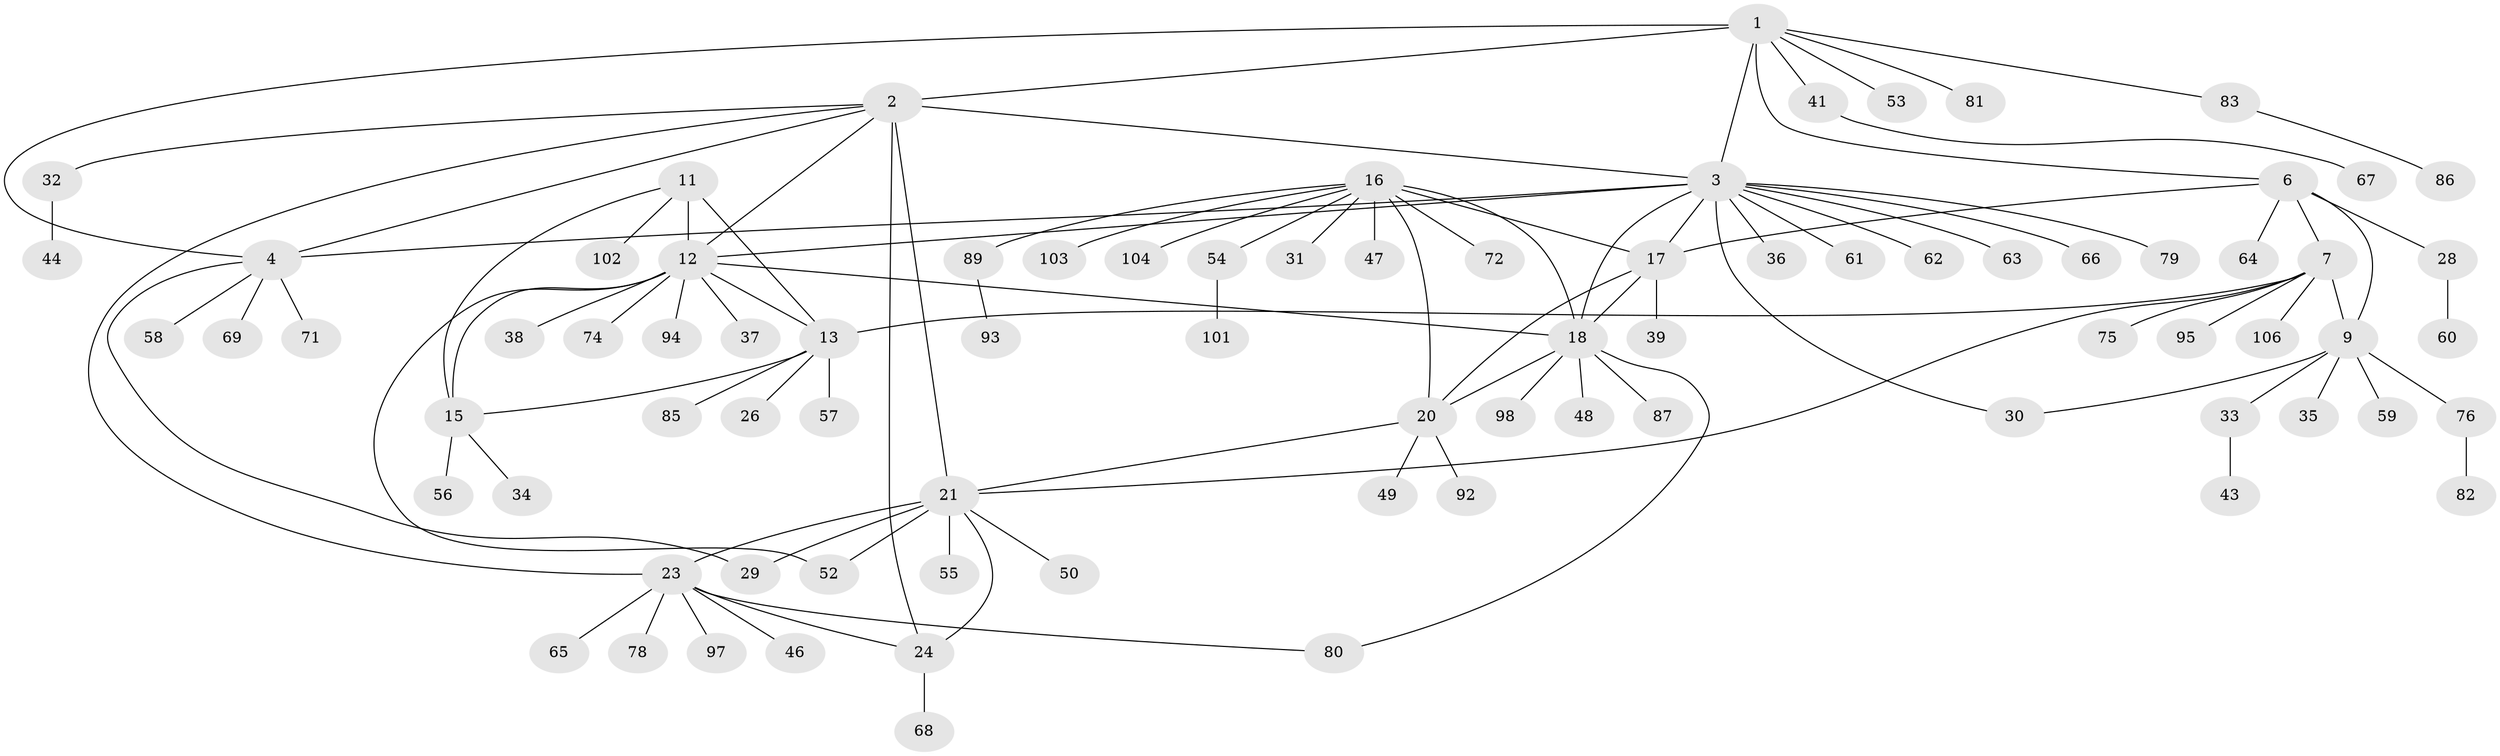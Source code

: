 // Generated by graph-tools (version 1.1) at 2025/52/02/27/25 19:52:19]
// undirected, 83 vertices, 106 edges
graph export_dot {
graph [start="1"]
  node [color=gray90,style=filled];
  1 [super="+91"];
  2 [super="+25"];
  3 [super="+5"];
  4 [super="+70"];
  6;
  7 [super="+8"];
  9 [super="+10"];
  11;
  12 [super="+14"];
  13 [super="+42"];
  15 [super="+105"];
  16 [super="+90"];
  17 [super="+19"];
  18 [super="+27"];
  20 [super="+88"];
  21 [super="+22"];
  23 [super="+84"];
  24 [super="+51"];
  26 [super="+99"];
  28;
  29;
  30;
  31;
  32 [super="+40"];
  33 [super="+96"];
  34;
  35;
  36;
  37;
  38;
  39;
  41 [super="+45"];
  43;
  44;
  46;
  47;
  48;
  49;
  50;
  52;
  53;
  54;
  55;
  56;
  57;
  58;
  59;
  60 [super="+77"];
  61;
  62;
  63;
  64 [super="+73"];
  65;
  66;
  67;
  68;
  69;
  71;
  72 [super="+100"];
  74;
  75;
  76;
  78;
  79;
  80;
  81;
  82;
  83;
  85;
  86;
  87;
  89;
  92;
  93;
  94;
  95;
  97;
  98;
  101;
  102;
  103;
  104;
  106;
  1 -- 2;
  1 -- 3 [weight=2];
  1 -- 4;
  1 -- 6;
  1 -- 41;
  1 -- 53;
  1 -- 81;
  1 -- 83;
  2 -- 3 [weight=2];
  2 -- 4;
  2 -- 32;
  2 -- 21 [weight=2];
  2 -- 23;
  2 -- 24;
  2 -- 12;
  3 -- 4 [weight=2];
  3 -- 12;
  3 -- 30;
  3 -- 36;
  3 -- 61;
  3 -- 62;
  3 -- 63;
  3 -- 66;
  3 -- 79;
  3 -- 18;
  3 -- 17;
  4 -- 29;
  4 -- 58;
  4 -- 69;
  4 -- 71;
  6 -- 7 [weight=2];
  6 -- 9 [weight=2];
  6 -- 17;
  6 -- 28;
  6 -- 64;
  7 -- 9 [weight=4];
  7 -- 95;
  7 -- 75;
  7 -- 106;
  7 -- 13;
  7 -- 21;
  9 -- 30;
  9 -- 33;
  9 -- 59;
  9 -- 35;
  9 -- 76;
  11 -- 12 [weight=2];
  11 -- 13;
  11 -- 15;
  11 -- 102;
  12 -- 13 [weight=2];
  12 -- 15 [weight=2];
  12 -- 37;
  12 -- 38;
  12 -- 52;
  12 -- 74;
  12 -- 94;
  12 -- 18;
  13 -- 15;
  13 -- 26;
  13 -- 57;
  13 -- 85;
  15 -- 34;
  15 -- 56;
  16 -- 17 [weight=2];
  16 -- 18;
  16 -- 20;
  16 -- 31;
  16 -- 47;
  16 -- 54;
  16 -- 72;
  16 -- 89;
  16 -- 103;
  16 -- 104;
  17 -- 18 [weight=2];
  17 -- 20 [weight=2];
  17 -- 39;
  18 -- 20;
  18 -- 48;
  18 -- 87;
  18 -- 98;
  18 -- 80;
  20 -- 49;
  20 -- 92;
  20 -- 21;
  21 -- 23 [weight=2];
  21 -- 24 [weight=2];
  21 -- 52;
  21 -- 50;
  21 -- 55;
  21 -- 29;
  23 -- 24;
  23 -- 46;
  23 -- 65;
  23 -- 78;
  23 -- 80;
  23 -- 97;
  24 -- 68;
  28 -- 60;
  32 -- 44;
  33 -- 43;
  41 -- 67;
  54 -- 101;
  76 -- 82;
  83 -- 86;
  89 -- 93;
}
